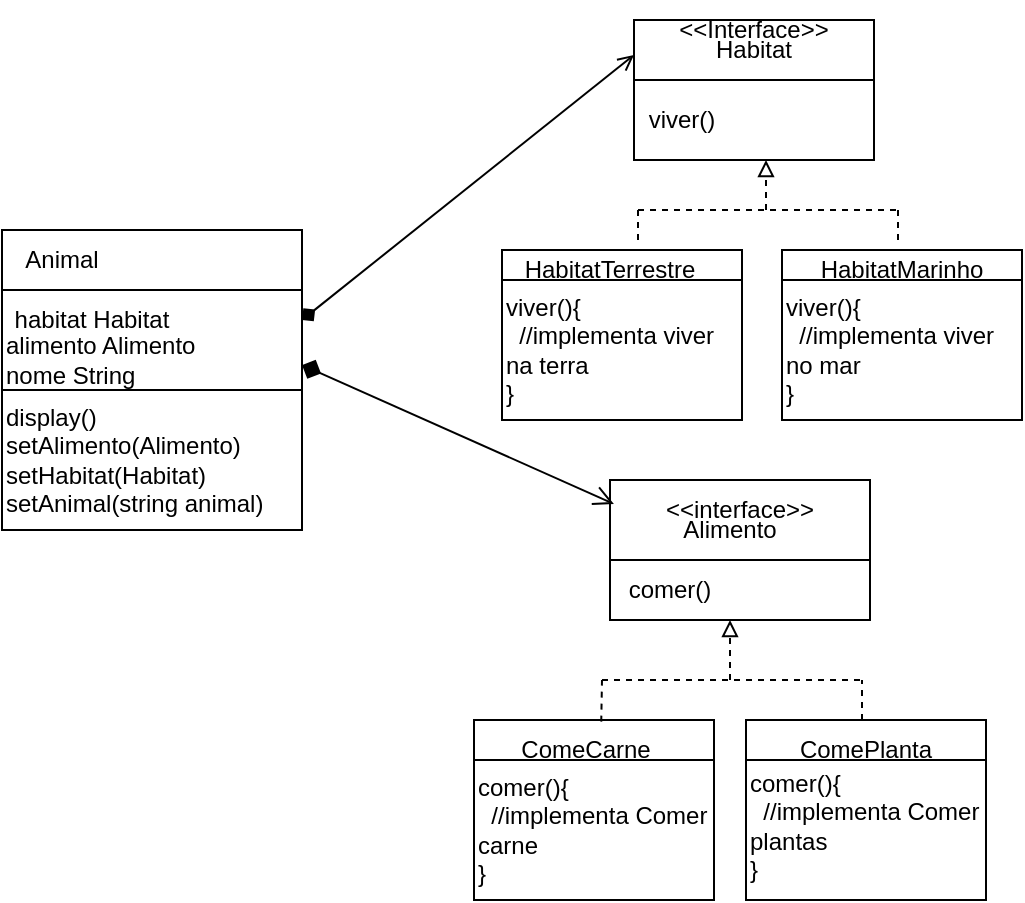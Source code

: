 <mxfile version="20.8.23" type="device"><diagram name="Página-1" id="CFHjHU-tRy1a4viiEtZx"><mxGraphModel dx="1009" dy="592" grid="1" gridSize="10" guides="1" tooltips="1" connect="1" arrows="1" fold="1" page="1" pageScale="1" pageWidth="827" pageHeight="1169" math="0" shadow="0"><root><mxCell id="0"/><mxCell id="1" parent="0"/><mxCell id="ebbAZjBmskLN7ymeEAPp-1" value="" style="whiteSpace=wrap;html=1;aspect=fixed;" parent="1" vertex="1"><mxGeometry x="240" y="145" width="150" height="150" as="geometry"/></mxCell><mxCell id="ebbAZjBmskLN7ymeEAPp-2" value="" style="rounded=0;whiteSpace=wrap;html=1;" parent="1" vertex="1"><mxGeometry x="240" y="175" width="150" height="50" as="geometry"/></mxCell><mxCell id="ebbAZjBmskLN7ymeEAPp-3" value="Animal" style="text;html=1;strokeColor=none;fillColor=none;align=center;verticalAlign=middle;whiteSpace=wrap;rounded=0;" parent="1" vertex="1"><mxGeometry x="240" y="145" width="60" height="30" as="geometry"/></mxCell><mxCell id="ebbAZjBmskLN7ymeEAPp-4" value="habitat Habitat" style="text;html=1;strokeColor=none;fillColor=none;align=center;verticalAlign=middle;whiteSpace=wrap;rounded=0;" parent="1" vertex="1"><mxGeometry x="240" y="175" width="90" height="30" as="geometry"/></mxCell><mxCell id="ebbAZjBmskLN7ymeEAPp-5" value="alimento Alimento&lt;br&gt;nome String" style="text;html=1;strokeColor=none;fillColor=none;align=left;verticalAlign=middle;whiteSpace=wrap;rounded=0;" parent="1" vertex="1"><mxGeometry x="240" y="195" width="145" height="30" as="geometry"/></mxCell><mxCell id="ebbAZjBmskLN7ymeEAPp-7" value="" style="rounded=0;whiteSpace=wrap;html=1;" parent="1" vertex="1"><mxGeometry x="544" y="270" width="130" height="70" as="geometry"/></mxCell><mxCell id="ebbAZjBmskLN7ymeEAPp-8" value="&amp;lt;&amp;lt;interface&amp;gt;&amp;gt;" style="text;html=1;strokeColor=none;fillColor=none;align=center;verticalAlign=middle;whiteSpace=wrap;rounded=0;" parent="1" vertex="1"><mxGeometry x="574" y="270" width="70" height="30" as="geometry"/></mxCell><mxCell id="ebbAZjBmskLN7ymeEAPp-9" value="" style="rounded=0;whiteSpace=wrap;html=1;" parent="1" vertex="1"><mxGeometry x="544" y="310" width="130" height="30" as="geometry"/></mxCell><mxCell id="ebbAZjBmskLN7ymeEAPp-10" value="Alimento" style="text;html=1;strokeColor=none;fillColor=none;align=center;verticalAlign=middle;whiteSpace=wrap;rounded=0;" parent="1" vertex="1"><mxGeometry x="574" y="280" width="60" height="30" as="geometry"/></mxCell><mxCell id="ebbAZjBmskLN7ymeEAPp-11" value="comer()" style="text;html=1;strokeColor=none;fillColor=none;align=center;verticalAlign=middle;whiteSpace=wrap;rounded=0;" parent="1" vertex="1"><mxGeometry x="544" y="310" width="60" height="30" as="geometry"/></mxCell><mxCell id="ebbAZjBmskLN7ymeEAPp-13" value="" style="rounded=0;whiteSpace=wrap;html=1;" parent="1" vertex="1"><mxGeometry x="476" y="390" width="120" height="60" as="geometry"/></mxCell><mxCell id="ebbAZjBmskLN7ymeEAPp-15" value="" style="rounded=0;whiteSpace=wrap;html=1;" parent="1" vertex="1"><mxGeometry x="612" y="390" width="120" height="60" as="geometry"/></mxCell><mxCell id="ebbAZjBmskLN7ymeEAPp-16" value="" style="rounded=0;whiteSpace=wrap;html=1;" parent="1" vertex="1"><mxGeometry x="556" y="40" width="120" height="70" as="geometry"/></mxCell><mxCell id="ebbAZjBmskLN7ymeEAPp-17" value="&amp;lt;&amp;lt;Interface&amp;gt;&amp;gt;" style="text;html=1;strokeColor=none;fillColor=none;align=center;verticalAlign=middle;whiteSpace=wrap;rounded=0;" parent="1" vertex="1"><mxGeometry x="586" y="30" width="60" height="30" as="geometry"/></mxCell><mxCell id="ebbAZjBmskLN7ymeEAPp-18" value="Habitat" style="text;html=1;strokeColor=none;fillColor=none;align=center;verticalAlign=middle;whiteSpace=wrap;rounded=0;" parent="1" vertex="1"><mxGeometry x="586" y="40" width="60" height="30" as="geometry"/></mxCell><mxCell id="ebbAZjBmskLN7ymeEAPp-21" value="" style="rounded=0;whiteSpace=wrap;html=1;" parent="1" vertex="1"><mxGeometry x="556" y="70" width="120" height="40" as="geometry"/></mxCell><mxCell id="ebbAZjBmskLN7ymeEAPp-22" value="viver()" style="text;html=1;strokeColor=none;fillColor=none;align=center;verticalAlign=middle;whiteSpace=wrap;rounded=0;" parent="1" vertex="1"><mxGeometry x="550" y="75" width="60" height="30" as="geometry"/></mxCell><mxCell id="ebbAZjBmskLN7ymeEAPp-25" value="" style="rounded=0;whiteSpace=wrap;html=1;" parent="1" vertex="1"><mxGeometry x="490" y="155" width="120" height="60" as="geometry"/></mxCell><mxCell id="ebbAZjBmskLN7ymeEAPp-26" value="" style="rounded=0;whiteSpace=wrap;html=1;" parent="1" vertex="1"><mxGeometry x="630" y="155" width="120" height="60" as="geometry"/></mxCell><mxCell id="ebbAZjBmskLN7ymeEAPp-27" value="" style="rounded=0;whiteSpace=wrap;html=1;" parent="1" vertex="1"><mxGeometry x="490" y="170" width="120" height="60" as="geometry"/></mxCell><mxCell id="ebbAZjBmskLN7ymeEAPp-29" value="HabitatTerrestre" style="text;html=1;strokeColor=none;fillColor=none;align=center;verticalAlign=middle;whiteSpace=wrap;rounded=0;" parent="1" vertex="1"><mxGeometry x="514" y="150" width="60" height="30" as="geometry"/></mxCell><mxCell id="ebbAZjBmskLN7ymeEAPp-30" value="" style="rounded=0;whiteSpace=wrap;html=1;" parent="1" vertex="1"><mxGeometry x="630" y="170" width="120" height="60" as="geometry"/></mxCell><mxCell id="ebbAZjBmskLN7ymeEAPp-31" value="HabitatMarinho" style="text;html=1;strokeColor=none;fillColor=none;align=center;verticalAlign=middle;whiteSpace=wrap;rounded=0;" parent="1" vertex="1"><mxGeometry x="660" y="150" width="60" height="30" as="geometry"/></mxCell><mxCell id="ebbAZjBmskLN7ymeEAPp-32" value="comer(){&lt;br&gt;&amp;nbsp; //implementa Comer&lt;br&gt;carne&lt;br&gt;}" style="rounded=0;whiteSpace=wrap;html=1;align=left;" parent="1" vertex="1"><mxGeometry x="476" y="410" width="120" height="70" as="geometry"/></mxCell><mxCell id="ebbAZjBmskLN7ymeEAPp-33" value="" style="rounded=0;whiteSpace=wrap;html=1;" parent="1" vertex="1"><mxGeometry x="612" y="410" width="120" height="70" as="geometry"/></mxCell><mxCell id="ebbAZjBmskLN7ymeEAPp-34" value="ComeCarne" style="text;html=1;strokeColor=none;fillColor=none;align=center;verticalAlign=middle;whiteSpace=wrap;rounded=0;" parent="1" vertex="1"><mxGeometry x="502" y="390" width="60" height="30" as="geometry"/></mxCell><mxCell id="ebbAZjBmskLN7ymeEAPp-35" value="ComePlanta" style="text;html=1;strokeColor=none;fillColor=none;align=center;verticalAlign=middle;whiteSpace=wrap;rounded=0;" parent="1" vertex="1"><mxGeometry x="632" y="390" width="80" height="30" as="geometry"/></mxCell><mxCell id="ebbAZjBmskLN7ymeEAPp-38" value="comer(){&lt;br style=&quot;border-color: var(--border-color);&quot;&gt;&lt;span style=&quot;&quot;&gt;&amp;nbsp; //implementa Comer&lt;/span&gt;&lt;br style=&quot;border-color: var(--border-color);&quot;&gt;&lt;span style=&quot;&quot;&gt;plantas&lt;/span&gt;&lt;br style=&quot;border-color: var(--border-color);&quot;&gt;&lt;span style=&quot;&quot;&gt;}&lt;/span&gt;" style="text;html=1;strokeColor=none;fillColor=none;align=left;verticalAlign=middle;whiteSpace=wrap;rounded=0;" parent="1" vertex="1"><mxGeometry x="612" y="405" width="120" height="75" as="geometry"/></mxCell><mxCell id="ebbAZjBmskLN7ymeEAPp-39" value="viver(){&lt;br&gt;&amp;nbsp; //implementa viver na terra&lt;br&gt;}" style="rounded=0;whiteSpace=wrap;html=1;align=left;" parent="1" vertex="1"><mxGeometry x="490" y="170" width="120" height="70" as="geometry"/></mxCell><mxCell id="ebbAZjBmskLN7ymeEAPp-40" value="viver(){&lt;br&gt;&amp;nbsp; //implementa viver no mar&lt;br&gt;}" style="rounded=0;whiteSpace=wrap;html=1;align=left;" parent="1" vertex="1"><mxGeometry x="630" y="170" width="120" height="70" as="geometry"/></mxCell><mxCell id="ebbAZjBmskLN7ymeEAPp-41" value="display()&lt;br&gt;setAlimento(Alimento)&lt;br&gt;setHabitat(Habitat)&lt;br&gt;setAnimal(string animal)" style="text;html=1;strokeColor=none;fillColor=none;align=left;verticalAlign=middle;whiteSpace=wrap;rounded=0;" parent="1" vertex="1"><mxGeometry x="240" y="225" width="150" height="70" as="geometry"/></mxCell><mxCell id="ebbAZjBmskLN7ymeEAPp-42" value="" style="edgeStyle=none;orthogonalLoop=1;jettySize=auto;html=1;endArrow=open;startArrow=diamond;endSize=8;startSize=8;rounded=0;exitX=1;exitY=0.75;exitDx=0;exitDy=0;entryX=0.015;entryY=0.171;entryDx=0;entryDy=0;entryPerimeter=0;startFill=1;endFill=0;" parent="1" source="ebbAZjBmskLN7ymeEAPp-2" target="ebbAZjBmskLN7ymeEAPp-7" edge="1"><mxGeometry width="100" relative="1" as="geometry"><mxPoint x="430" y="340" as="sourcePoint"/><mxPoint x="530" y="340" as="targetPoint"/><Array as="points"/></mxGeometry></mxCell><mxCell id="ebbAZjBmskLN7ymeEAPp-47" value="" style="endArrow=block;dashed=1;html=1;rounded=0;endFill=0;" parent="1" edge="1"><mxGeometry width="50" height="50" relative="1" as="geometry"><mxPoint x="604" y="370" as="sourcePoint"/><mxPoint x="604" y="340" as="targetPoint"/></mxGeometry></mxCell><mxCell id="ebbAZjBmskLN7ymeEAPp-49" value="" style="endArrow=none;dashed=1;html=1;rounded=0;" parent="1" edge="1"><mxGeometry width="50" height="50" relative="1" as="geometry"><mxPoint x="540" y="370" as="sourcePoint"/><mxPoint x="670" y="370" as="targetPoint"/></mxGeometry></mxCell><mxCell id="ebbAZjBmskLN7ymeEAPp-51" value="" style="endArrow=none;dashed=1;html=1;rounded=0;exitX=0.627;exitY=0.027;exitDx=0;exitDy=0;exitPerimeter=0;" parent="1" source="ebbAZjBmskLN7ymeEAPp-34" edge="1"><mxGeometry width="50" height="50" relative="1" as="geometry"><mxPoint x="522" y="380" as="sourcePoint"/><mxPoint x="540" y="370" as="targetPoint"/></mxGeometry></mxCell><mxCell id="ebbAZjBmskLN7ymeEAPp-52" value="" style="endArrow=none;dashed=1;html=1;rounded=0;" parent="1" edge="1"><mxGeometry width="50" height="50" relative="1" as="geometry"><mxPoint x="670" y="390" as="sourcePoint"/><mxPoint x="670" y="370" as="targetPoint"/></mxGeometry></mxCell><mxCell id="ebbAZjBmskLN7ymeEAPp-65" value="" style="endArrow=block;dashed=1;html=1;rounded=0;endFill=0;" parent="1" edge="1"><mxGeometry width="50" height="50" relative="1" as="geometry"><mxPoint x="622" y="135" as="sourcePoint"/><mxPoint x="622" y="110" as="targetPoint"/></mxGeometry></mxCell><mxCell id="ebbAZjBmskLN7ymeEAPp-66" value="" style="endArrow=none;dashed=1;html=1;rounded=0;" parent="1" edge="1"><mxGeometry width="50" height="50" relative="1" as="geometry"><mxPoint x="558" y="135" as="sourcePoint"/><mxPoint x="688" y="135" as="targetPoint"/></mxGeometry></mxCell><mxCell id="ebbAZjBmskLN7ymeEAPp-67" value="" style="endArrow=none;dashed=1;html=1;rounded=0;" parent="1" edge="1"><mxGeometry width="50" height="50" relative="1" as="geometry"><mxPoint x="558" y="150" as="sourcePoint"/><mxPoint x="558" y="135" as="targetPoint"/></mxGeometry></mxCell><mxCell id="ebbAZjBmskLN7ymeEAPp-68" value="" style="endArrow=none;dashed=1;html=1;rounded=0;" parent="1" edge="1"><mxGeometry width="50" height="50" relative="1" as="geometry"><mxPoint x="688" y="150" as="sourcePoint"/><mxPoint x="688" y="135" as="targetPoint"/></mxGeometry></mxCell><mxCell id="ebbAZjBmskLN7ymeEAPp-69" value="" style="endArrow=open;html=1;rounded=0;entryX=0;entryY=0.25;entryDx=0;entryDy=0;startArrow=diamond;startFill=1;endFill=0;" parent="1" target="ebbAZjBmskLN7ymeEAPp-16" edge="1"><mxGeometry width="50" height="50" relative="1" as="geometry"><mxPoint x="390" y="190" as="sourcePoint"/><mxPoint x="440" y="140" as="targetPoint"/></mxGeometry></mxCell></root></mxGraphModel></diagram></mxfile>
